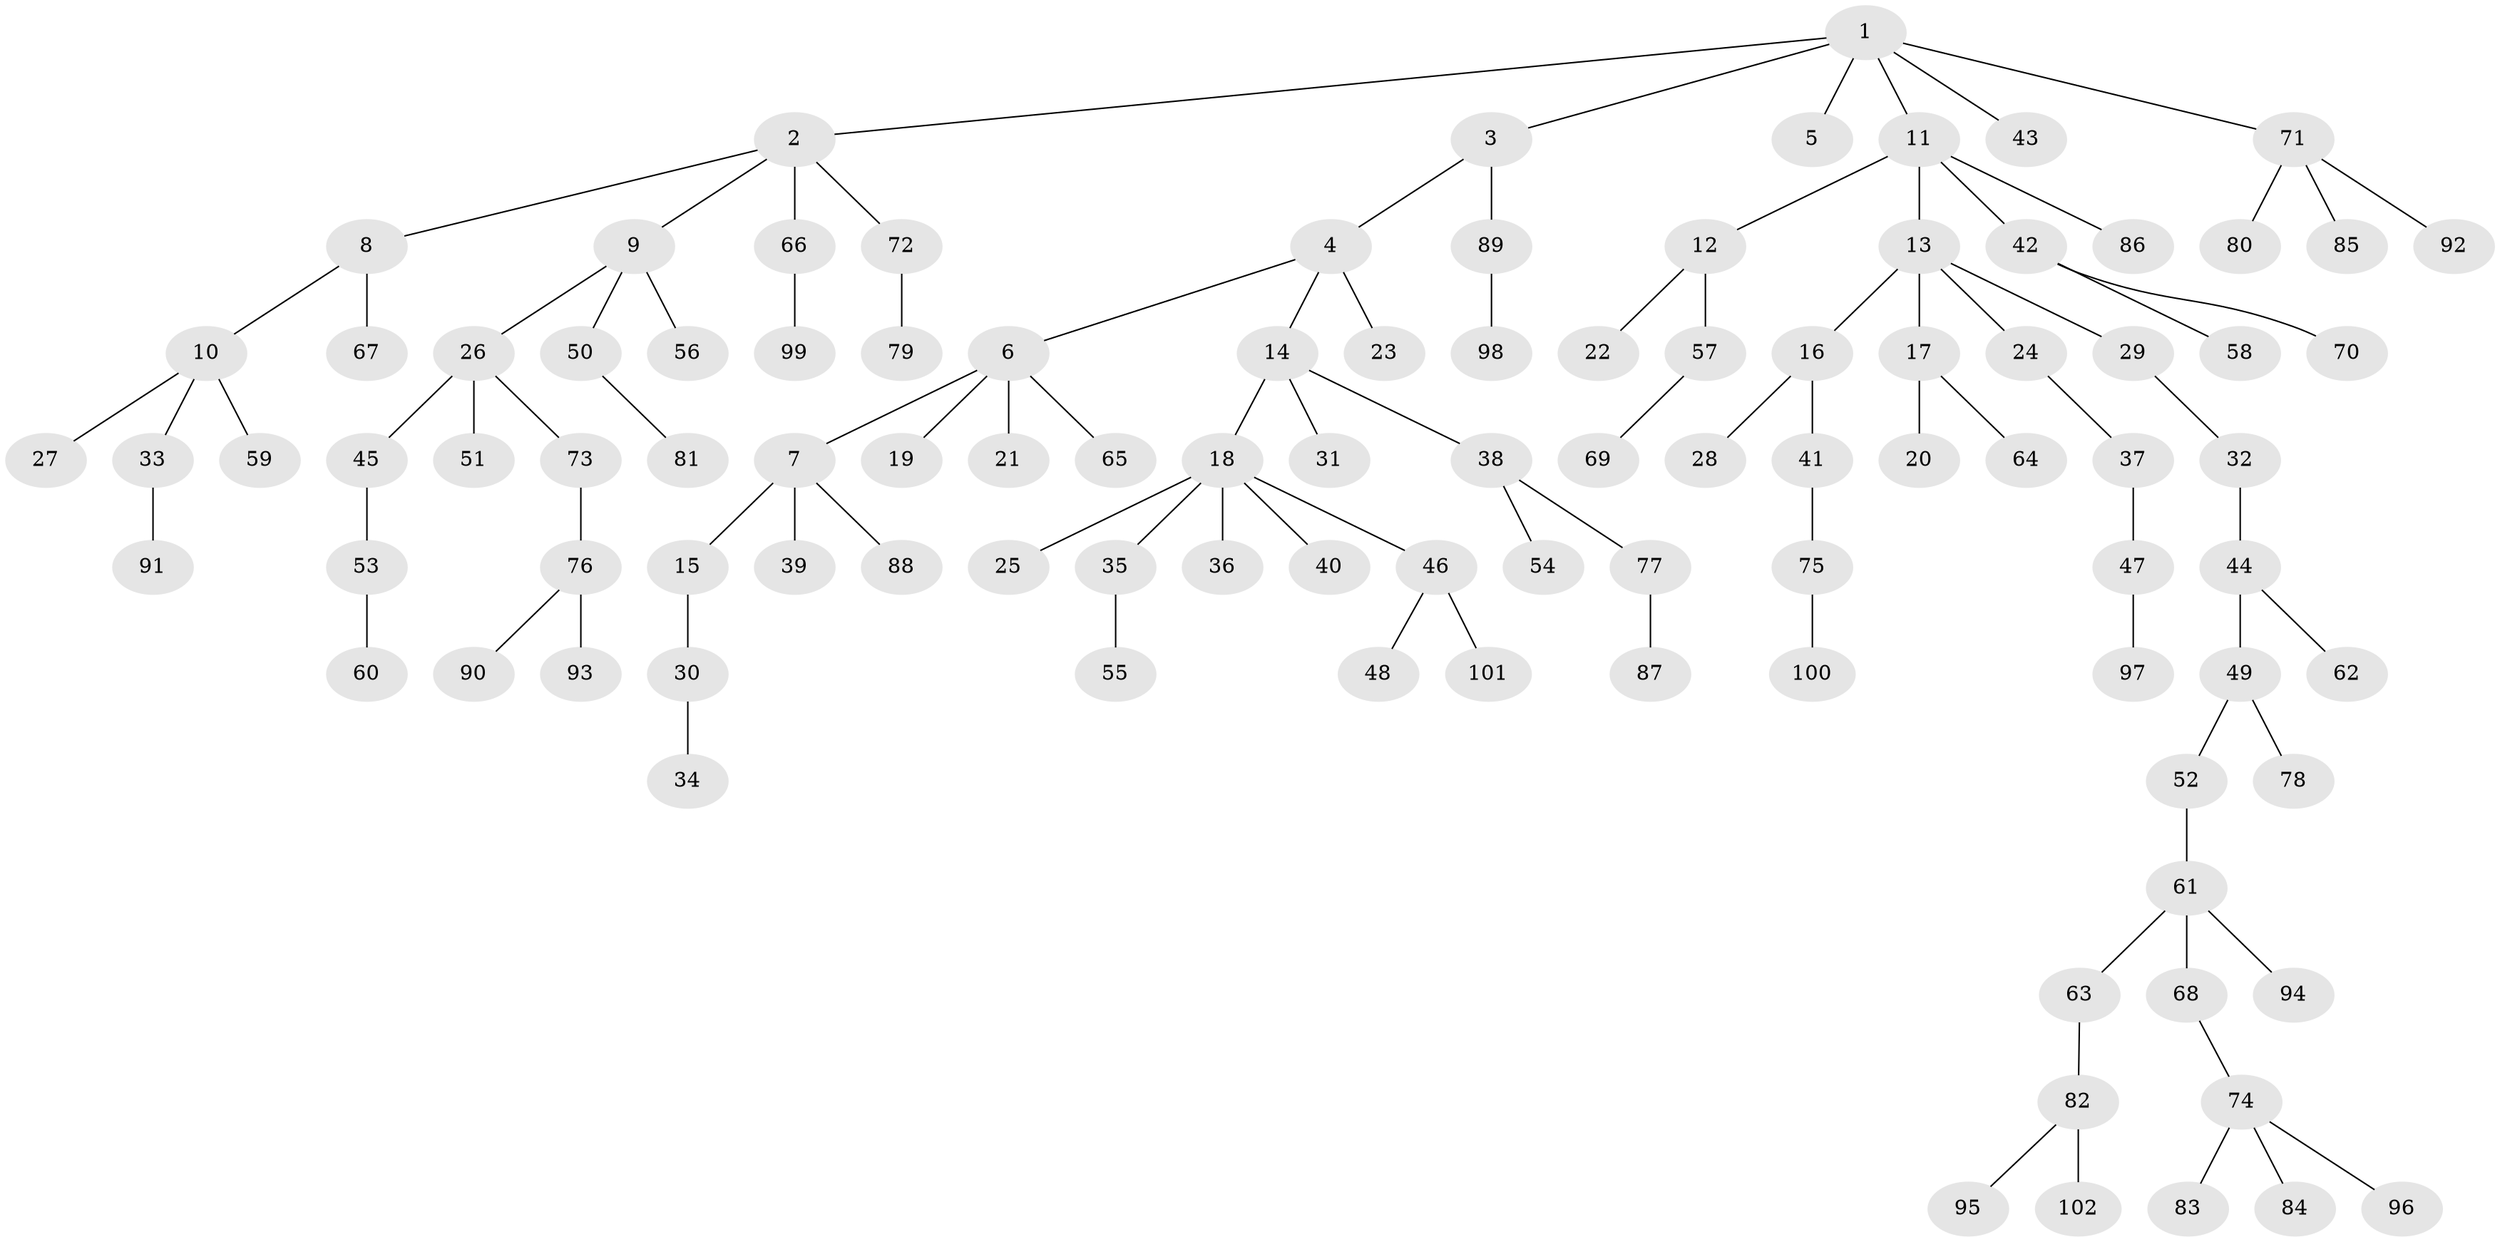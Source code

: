// coarse degree distribution, {1: 0.6862745098039216, 2: 0.19607843137254902, 4: 0.058823529411764705, 8: 0.0196078431372549, 5: 0.0196078431372549, 20: 0.0196078431372549}
// Generated by graph-tools (version 1.1) at 2025/56/03/04/25 21:56:48]
// undirected, 102 vertices, 101 edges
graph export_dot {
graph [start="1"]
  node [color=gray90,style=filled];
  1;
  2;
  3;
  4;
  5;
  6;
  7;
  8;
  9;
  10;
  11;
  12;
  13;
  14;
  15;
  16;
  17;
  18;
  19;
  20;
  21;
  22;
  23;
  24;
  25;
  26;
  27;
  28;
  29;
  30;
  31;
  32;
  33;
  34;
  35;
  36;
  37;
  38;
  39;
  40;
  41;
  42;
  43;
  44;
  45;
  46;
  47;
  48;
  49;
  50;
  51;
  52;
  53;
  54;
  55;
  56;
  57;
  58;
  59;
  60;
  61;
  62;
  63;
  64;
  65;
  66;
  67;
  68;
  69;
  70;
  71;
  72;
  73;
  74;
  75;
  76;
  77;
  78;
  79;
  80;
  81;
  82;
  83;
  84;
  85;
  86;
  87;
  88;
  89;
  90;
  91;
  92;
  93;
  94;
  95;
  96;
  97;
  98;
  99;
  100;
  101;
  102;
  1 -- 2;
  1 -- 3;
  1 -- 5;
  1 -- 11;
  1 -- 43;
  1 -- 71;
  2 -- 8;
  2 -- 9;
  2 -- 66;
  2 -- 72;
  3 -- 4;
  3 -- 89;
  4 -- 6;
  4 -- 14;
  4 -- 23;
  6 -- 7;
  6 -- 19;
  6 -- 21;
  6 -- 65;
  7 -- 15;
  7 -- 39;
  7 -- 88;
  8 -- 10;
  8 -- 67;
  9 -- 26;
  9 -- 50;
  9 -- 56;
  10 -- 27;
  10 -- 33;
  10 -- 59;
  11 -- 12;
  11 -- 13;
  11 -- 42;
  11 -- 86;
  12 -- 22;
  12 -- 57;
  13 -- 16;
  13 -- 17;
  13 -- 24;
  13 -- 29;
  14 -- 18;
  14 -- 31;
  14 -- 38;
  15 -- 30;
  16 -- 28;
  16 -- 41;
  17 -- 20;
  17 -- 64;
  18 -- 25;
  18 -- 35;
  18 -- 36;
  18 -- 40;
  18 -- 46;
  24 -- 37;
  26 -- 45;
  26 -- 51;
  26 -- 73;
  29 -- 32;
  30 -- 34;
  32 -- 44;
  33 -- 91;
  35 -- 55;
  37 -- 47;
  38 -- 54;
  38 -- 77;
  41 -- 75;
  42 -- 58;
  42 -- 70;
  44 -- 49;
  44 -- 62;
  45 -- 53;
  46 -- 48;
  46 -- 101;
  47 -- 97;
  49 -- 52;
  49 -- 78;
  50 -- 81;
  52 -- 61;
  53 -- 60;
  57 -- 69;
  61 -- 63;
  61 -- 68;
  61 -- 94;
  63 -- 82;
  66 -- 99;
  68 -- 74;
  71 -- 80;
  71 -- 85;
  71 -- 92;
  72 -- 79;
  73 -- 76;
  74 -- 83;
  74 -- 84;
  74 -- 96;
  75 -- 100;
  76 -- 90;
  76 -- 93;
  77 -- 87;
  82 -- 95;
  82 -- 102;
  89 -- 98;
}
